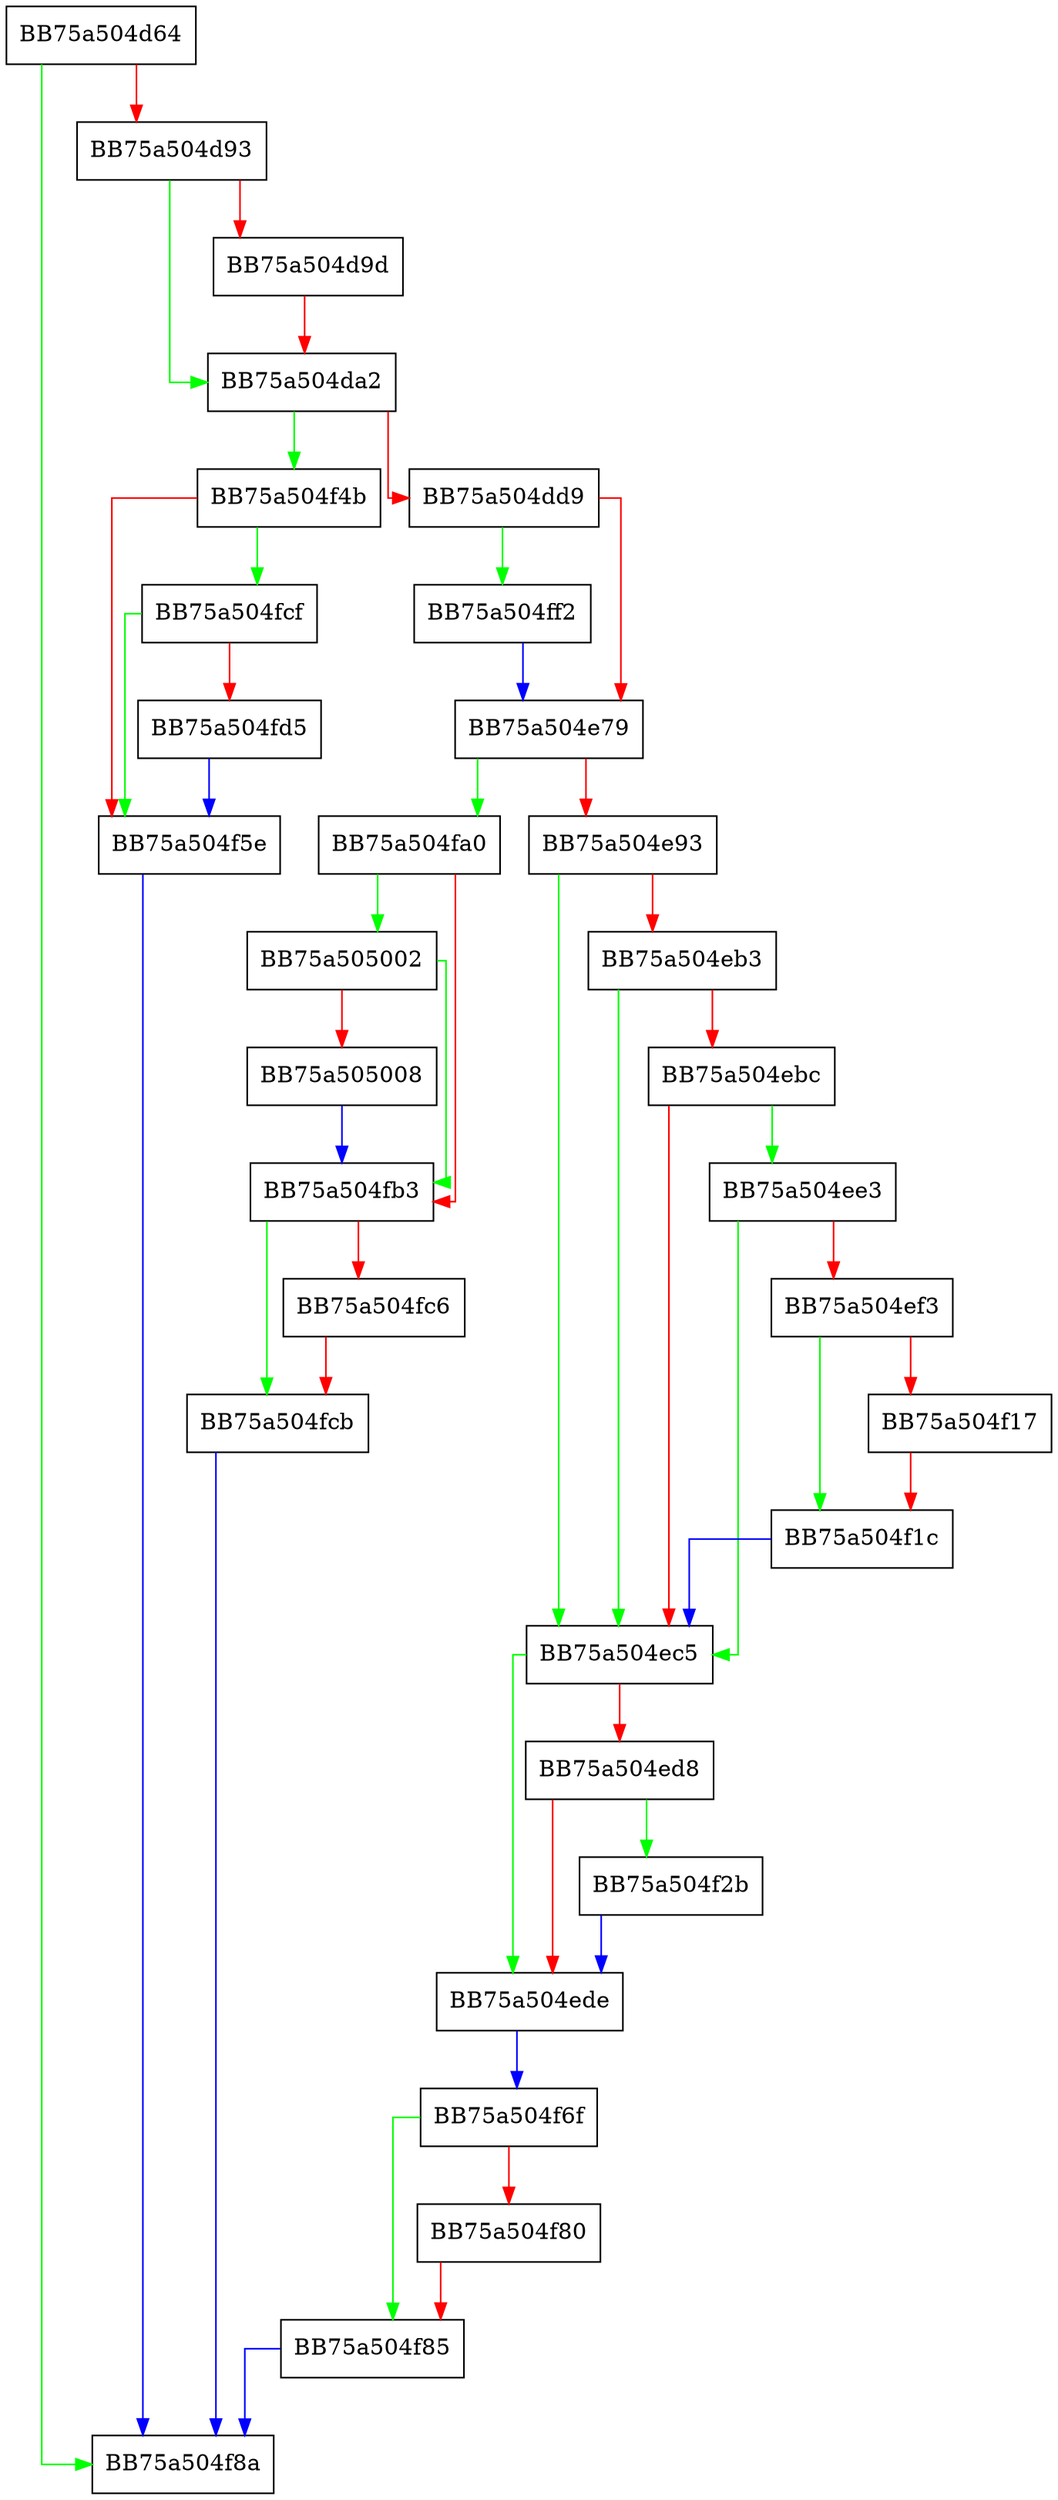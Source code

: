 digraph Analyze {
  node [shape="box"];
  graph [splines=ortho];
  BB75a504d64 -> BB75a504f8a [color="green"];
  BB75a504d64 -> BB75a504d93 [color="red"];
  BB75a504d93 -> BB75a504da2 [color="green"];
  BB75a504d93 -> BB75a504d9d [color="red"];
  BB75a504d9d -> BB75a504da2 [color="red"];
  BB75a504da2 -> BB75a504f4b [color="green"];
  BB75a504da2 -> BB75a504dd9 [color="red"];
  BB75a504dd9 -> BB75a504ff2 [color="green"];
  BB75a504dd9 -> BB75a504e79 [color="red"];
  BB75a504e79 -> BB75a504fa0 [color="green"];
  BB75a504e79 -> BB75a504e93 [color="red"];
  BB75a504e93 -> BB75a504ec5 [color="green"];
  BB75a504e93 -> BB75a504eb3 [color="red"];
  BB75a504eb3 -> BB75a504ec5 [color="green"];
  BB75a504eb3 -> BB75a504ebc [color="red"];
  BB75a504ebc -> BB75a504ee3 [color="green"];
  BB75a504ebc -> BB75a504ec5 [color="red"];
  BB75a504ec5 -> BB75a504ede [color="green"];
  BB75a504ec5 -> BB75a504ed8 [color="red"];
  BB75a504ed8 -> BB75a504f2b [color="green"];
  BB75a504ed8 -> BB75a504ede [color="red"];
  BB75a504ede -> BB75a504f6f [color="blue"];
  BB75a504ee3 -> BB75a504ec5 [color="green"];
  BB75a504ee3 -> BB75a504ef3 [color="red"];
  BB75a504ef3 -> BB75a504f1c [color="green"];
  BB75a504ef3 -> BB75a504f17 [color="red"];
  BB75a504f17 -> BB75a504f1c [color="red"];
  BB75a504f1c -> BB75a504ec5 [color="blue"];
  BB75a504f2b -> BB75a504ede [color="blue"];
  BB75a504f4b -> BB75a504fcf [color="green"];
  BB75a504f4b -> BB75a504f5e [color="red"];
  BB75a504f5e -> BB75a504f8a [color="blue"];
  BB75a504f6f -> BB75a504f85 [color="green"];
  BB75a504f6f -> BB75a504f80 [color="red"];
  BB75a504f80 -> BB75a504f85 [color="red"];
  BB75a504f85 -> BB75a504f8a [color="blue"];
  BB75a504fa0 -> BB75a505002 [color="green"];
  BB75a504fa0 -> BB75a504fb3 [color="red"];
  BB75a504fb3 -> BB75a504fcb [color="green"];
  BB75a504fb3 -> BB75a504fc6 [color="red"];
  BB75a504fc6 -> BB75a504fcb [color="red"];
  BB75a504fcb -> BB75a504f8a [color="blue"];
  BB75a504fcf -> BB75a504f5e [color="green"];
  BB75a504fcf -> BB75a504fd5 [color="red"];
  BB75a504fd5 -> BB75a504f5e [color="blue"];
  BB75a504ff2 -> BB75a504e79 [color="blue"];
  BB75a505002 -> BB75a504fb3 [color="green"];
  BB75a505002 -> BB75a505008 [color="red"];
  BB75a505008 -> BB75a504fb3 [color="blue"];
}